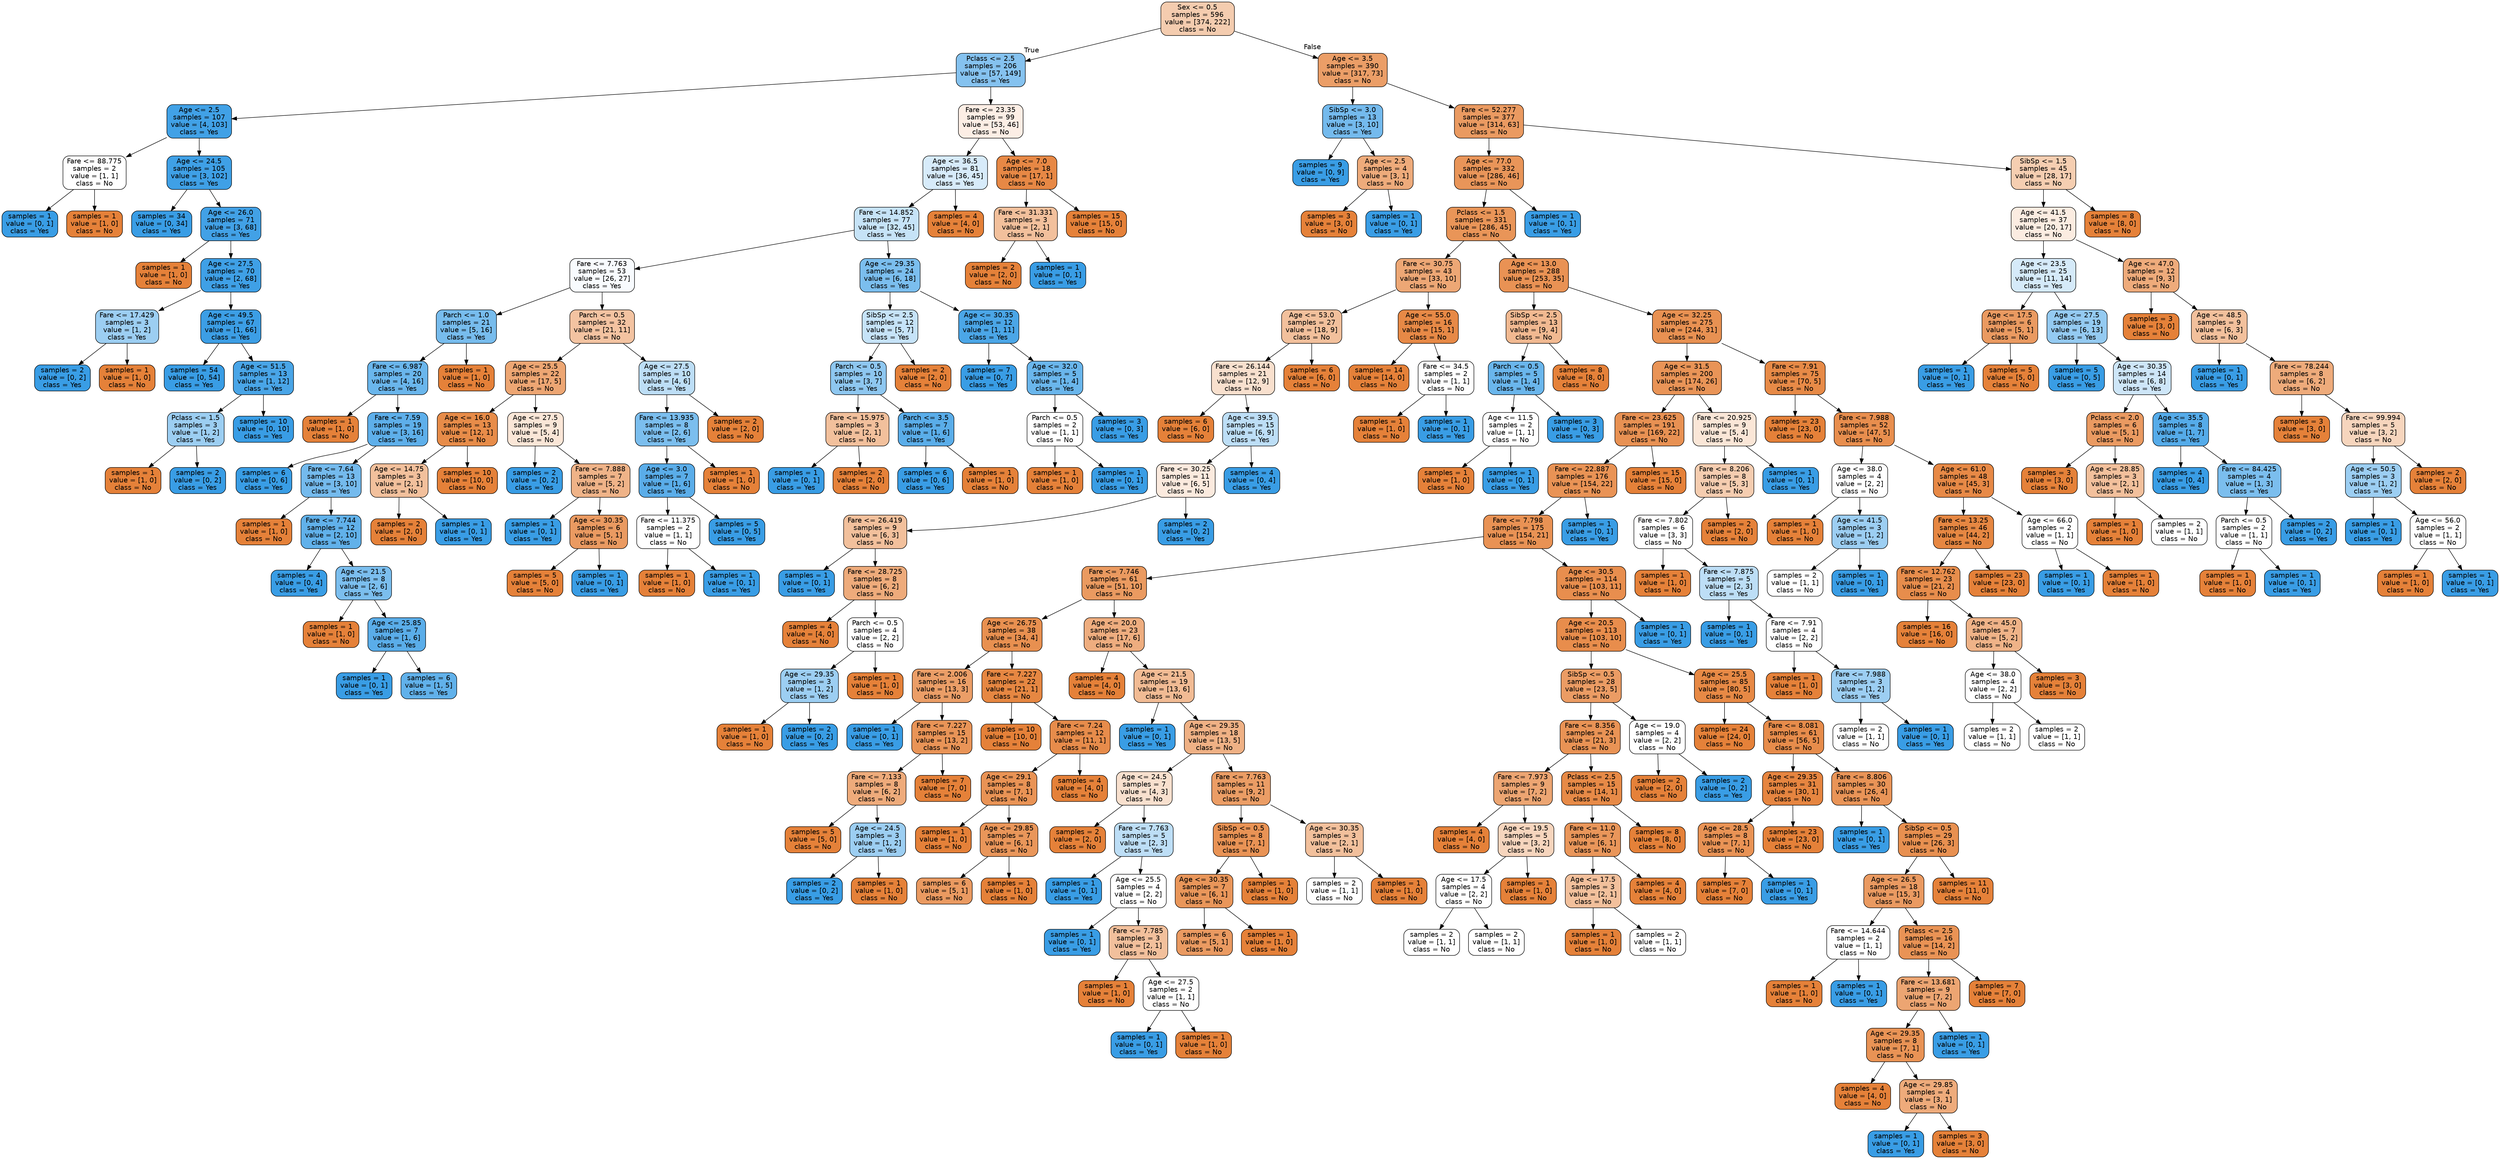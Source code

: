 digraph Tree {
node [shape=box, style="filled, rounded", color="black", fontname=helvetica] ;
edge [fontname=helvetica] ;
0 [label="Sex <= 0.5\nsamples = 596\nvalue = [374, 222]\nclass = No", fillcolor="#f4ccaf"] ;
1 [label="Pclass <= 2.5\nsamples = 206\nvalue = [57, 149]\nclass = Yes", fillcolor="#85c2ef"] ;
0 -> 1 [labeldistance=2.5, labelangle=45, headlabel="True"] ;
2 [label="Age <= 2.5\nsamples = 107\nvalue = [4, 103]\nclass = Yes", fillcolor="#41a1e6"] ;
1 -> 2 ;
3 [label="Fare <= 88.775\nsamples = 2\nvalue = [1, 1]\nclass = No", fillcolor="#ffffff"] ;
2 -> 3 ;
4 [label="samples = 1\nvalue = [0, 1]\nclass = Yes", fillcolor="#399de5"] ;
3 -> 4 ;
5 [label="samples = 1\nvalue = [1, 0]\nclass = No", fillcolor="#e58139"] ;
3 -> 5 ;
6 [label="Age <= 24.5\nsamples = 105\nvalue = [3, 102]\nclass = Yes", fillcolor="#3fa0e6"] ;
2 -> 6 ;
7 [label="samples = 34\nvalue = [0, 34]\nclass = Yes", fillcolor="#399de5"] ;
6 -> 7 ;
8 [label="Age <= 26.0\nsamples = 71\nvalue = [3, 68]\nclass = Yes", fillcolor="#42a1e6"] ;
6 -> 8 ;
9 [label="samples = 1\nvalue = [1, 0]\nclass = No", fillcolor="#e58139"] ;
8 -> 9 ;
10 [label="Age <= 27.5\nsamples = 70\nvalue = [2, 68]\nclass = Yes", fillcolor="#3fa0e6"] ;
8 -> 10 ;
11 [label="Fare <= 17.429\nsamples = 3\nvalue = [1, 2]\nclass = Yes", fillcolor="#9ccef2"] ;
10 -> 11 ;
12 [label="samples = 2\nvalue = [0, 2]\nclass = Yes", fillcolor="#399de5"] ;
11 -> 12 ;
13 [label="samples = 1\nvalue = [1, 0]\nclass = No", fillcolor="#e58139"] ;
11 -> 13 ;
14 [label="Age <= 49.5\nsamples = 67\nvalue = [1, 66]\nclass = Yes", fillcolor="#3c9ee5"] ;
10 -> 14 ;
15 [label="samples = 54\nvalue = [0, 54]\nclass = Yes", fillcolor="#399de5"] ;
14 -> 15 ;
16 [label="Age <= 51.5\nsamples = 13\nvalue = [1, 12]\nclass = Yes", fillcolor="#49a5e7"] ;
14 -> 16 ;
17 [label="Pclass <= 1.5\nsamples = 3\nvalue = [1, 2]\nclass = Yes", fillcolor="#9ccef2"] ;
16 -> 17 ;
18 [label="samples = 1\nvalue = [1, 0]\nclass = No", fillcolor="#e58139"] ;
17 -> 18 ;
19 [label="samples = 2\nvalue = [0, 2]\nclass = Yes", fillcolor="#399de5"] ;
17 -> 19 ;
20 [label="samples = 10\nvalue = [0, 10]\nclass = Yes", fillcolor="#399de5"] ;
16 -> 20 ;
21 [label="Fare <= 23.35\nsamples = 99\nvalue = [53, 46]\nclass = No", fillcolor="#fceee5"] ;
1 -> 21 ;
22 [label="Age <= 36.5\nsamples = 81\nvalue = [36, 45]\nclass = Yes", fillcolor="#d7ebfa"] ;
21 -> 22 ;
23 [label="Fare <= 14.852\nsamples = 77\nvalue = [32, 45]\nclass = Yes", fillcolor="#c6e3f7"] ;
22 -> 23 ;
24 [label="Fare <= 7.763\nsamples = 53\nvalue = [26, 27]\nclass = Yes", fillcolor="#f8fbfe"] ;
23 -> 24 ;
25 [label="Parch <= 1.0\nsamples = 21\nvalue = [5, 16]\nclass = Yes", fillcolor="#77bced"] ;
24 -> 25 ;
26 [label="Fare <= 6.987\nsamples = 20\nvalue = [4, 16]\nclass = Yes", fillcolor="#6ab6ec"] ;
25 -> 26 ;
27 [label="samples = 1\nvalue = [1, 0]\nclass = No", fillcolor="#e58139"] ;
26 -> 27 ;
28 [label="Fare <= 7.59\nsamples = 19\nvalue = [3, 16]\nclass = Yes", fillcolor="#5eafea"] ;
26 -> 28 ;
29 [label="samples = 6\nvalue = [0, 6]\nclass = Yes", fillcolor="#399de5"] ;
28 -> 29 ;
30 [label="Fare <= 7.64\nsamples = 13\nvalue = [3, 10]\nclass = Yes", fillcolor="#74baed"] ;
28 -> 30 ;
31 [label="samples = 1\nvalue = [1, 0]\nclass = No", fillcolor="#e58139"] ;
30 -> 31 ;
32 [label="Fare <= 7.744\nsamples = 12\nvalue = [2, 10]\nclass = Yes", fillcolor="#61b1ea"] ;
30 -> 32 ;
33 [label="samples = 4\nvalue = [0, 4]\nclass = Yes", fillcolor="#399de5"] ;
32 -> 33 ;
34 [label="Age <= 21.5\nsamples = 8\nvalue = [2, 6]\nclass = Yes", fillcolor="#7bbeee"] ;
32 -> 34 ;
35 [label="samples = 1\nvalue = [1, 0]\nclass = No", fillcolor="#e58139"] ;
34 -> 35 ;
36 [label="Age <= 25.85\nsamples = 7\nvalue = [1, 6]\nclass = Yes", fillcolor="#5aade9"] ;
34 -> 36 ;
37 [label="samples = 1\nvalue = [0, 1]\nclass = Yes", fillcolor="#399de5"] ;
36 -> 37 ;
38 [label="samples = 6\nvalue = [1, 5]\nclass = Yes", fillcolor="#61b1ea"] ;
36 -> 38 ;
39 [label="samples = 1\nvalue = [1, 0]\nclass = No", fillcolor="#e58139"] ;
25 -> 39 ;
40 [label="Parch <= 0.5\nsamples = 32\nvalue = [21, 11]\nclass = No", fillcolor="#f3c3a1"] ;
24 -> 40 ;
41 [label="Age <= 25.5\nsamples = 22\nvalue = [17, 5]\nclass = No", fillcolor="#eda673"] ;
40 -> 41 ;
42 [label="Age <= 16.0\nsamples = 13\nvalue = [12, 1]\nclass = No", fillcolor="#e78c49"] ;
41 -> 42 ;
43 [label="Age <= 14.75\nsamples = 3\nvalue = [2, 1]\nclass = No", fillcolor="#f2c09c"] ;
42 -> 43 ;
44 [label="samples = 2\nvalue = [2, 0]\nclass = No", fillcolor="#e58139"] ;
43 -> 44 ;
45 [label="samples = 1\nvalue = [0, 1]\nclass = Yes", fillcolor="#399de5"] ;
43 -> 45 ;
46 [label="samples = 10\nvalue = [10, 0]\nclass = No", fillcolor="#e58139"] ;
42 -> 46 ;
47 [label="Age <= 27.5\nsamples = 9\nvalue = [5, 4]\nclass = No", fillcolor="#fae6d7"] ;
41 -> 47 ;
48 [label="samples = 2\nvalue = [0, 2]\nclass = Yes", fillcolor="#399de5"] ;
47 -> 48 ;
49 [label="Fare <= 7.888\nsamples = 7\nvalue = [5, 2]\nclass = No", fillcolor="#efb388"] ;
47 -> 49 ;
50 [label="samples = 1\nvalue = [0, 1]\nclass = Yes", fillcolor="#399de5"] ;
49 -> 50 ;
51 [label="Age <= 30.35\nsamples = 6\nvalue = [5, 1]\nclass = No", fillcolor="#ea9a61"] ;
49 -> 51 ;
52 [label="samples = 5\nvalue = [5, 0]\nclass = No", fillcolor="#e58139"] ;
51 -> 52 ;
53 [label="samples = 1\nvalue = [0, 1]\nclass = Yes", fillcolor="#399de5"] ;
51 -> 53 ;
54 [label="Age <= 27.5\nsamples = 10\nvalue = [4, 6]\nclass = Yes", fillcolor="#bddef6"] ;
40 -> 54 ;
55 [label="Fare <= 13.935\nsamples = 8\nvalue = [2, 6]\nclass = Yes", fillcolor="#7bbeee"] ;
54 -> 55 ;
56 [label="Age <= 3.0\nsamples = 7\nvalue = [1, 6]\nclass = Yes", fillcolor="#5aade9"] ;
55 -> 56 ;
57 [label="Fare <= 11.375\nsamples = 2\nvalue = [1, 1]\nclass = No", fillcolor="#ffffff"] ;
56 -> 57 ;
58 [label="samples = 1\nvalue = [1, 0]\nclass = No", fillcolor="#e58139"] ;
57 -> 58 ;
59 [label="samples = 1\nvalue = [0, 1]\nclass = Yes", fillcolor="#399de5"] ;
57 -> 59 ;
60 [label="samples = 5\nvalue = [0, 5]\nclass = Yes", fillcolor="#399de5"] ;
56 -> 60 ;
61 [label="samples = 1\nvalue = [1, 0]\nclass = No", fillcolor="#e58139"] ;
55 -> 61 ;
62 [label="samples = 2\nvalue = [2, 0]\nclass = No", fillcolor="#e58139"] ;
54 -> 62 ;
63 [label="Age <= 29.35\nsamples = 24\nvalue = [6, 18]\nclass = Yes", fillcolor="#7bbeee"] ;
23 -> 63 ;
64 [label="SibSp <= 2.5\nsamples = 12\nvalue = [5, 7]\nclass = Yes", fillcolor="#c6e3f8"] ;
63 -> 64 ;
65 [label="Parch <= 0.5\nsamples = 10\nvalue = [3, 7]\nclass = Yes", fillcolor="#8ec7f0"] ;
64 -> 65 ;
66 [label="Fare <= 15.975\nsamples = 3\nvalue = [2, 1]\nclass = No", fillcolor="#f2c09c"] ;
65 -> 66 ;
67 [label="samples = 1\nvalue = [0, 1]\nclass = Yes", fillcolor="#399de5"] ;
66 -> 67 ;
68 [label="samples = 2\nvalue = [2, 0]\nclass = No", fillcolor="#e58139"] ;
66 -> 68 ;
69 [label="Parch <= 3.5\nsamples = 7\nvalue = [1, 6]\nclass = Yes", fillcolor="#5aade9"] ;
65 -> 69 ;
70 [label="samples = 6\nvalue = [0, 6]\nclass = Yes", fillcolor="#399de5"] ;
69 -> 70 ;
71 [label="samples = 1\nvalue = [1, 0]\nclass = No", fillcolor="#e58139"] ;
69 -> 71 ;
72 [label="samples = 2\nvalue = [2, 0]\nclass = No", fillcolor="#e58139"] ;
64 -> 72 ;
73 [label="Age <= 30.35\nsamples = 12\nvalue = [1, 11]\nclass = Yes", fillcolor="#4ba6e7"] ;
63 -> 73 ;
74 [label="samples = 7\nvalue = [0, 7]\nclass = Yes", fillcolor="#399de5"] ;
73 -> 74 ;
75 [label="Age <= 32.0\nsamples = 5\nvalue = [1, 4]\nclass = Yes", fillcolor="#6ab6ec"] ;
73 -> 75 ;
76 [label="Parch <= 0.5\nsamples = 2\nvalue = [1, 1]\nclass = No", fillcolor="#ffffff"] ;
75 -> 76 ;
77 [label="samples = 1\nvalue = [1, 0]\nclass = No", fillcolor="#e58139"] ;
76 -> 77 ;
78 [label="samples = 1\nvalue = [0, 1]\nclass = Yes", fillcolor="#399de5"] ;
76 -> 78 ;
79 [label="samples = 3\nvalue = [0, 3]\nclass = Yes", fillcolor="#399de5"] ;
75 -> 79 ;
80 [label="samples = 4\nvalue = [4, 0]\nclass = No", fillcolor="#e58139"] ;
22 -> 80 ;
81 [label="Age <= 7.0\nsamples = 18\nvalue = [17, 1]\nclass = No", fillcolor="#e78845"] ;
21 -> 81 ;
82 [label="Fare <= 31.331\nsamples = 3\nvalue = [2, 1]\nclass = No", fillcolor="#f2c09c"] ;
81 -> 82 ;
83 [label="samples = 2\nvalue = [2, 0]\nclass = No", fillcolor="#e58139"] ;
82 -> 83 ;
84 [label="samples = 1\nvalue = [0, 1]\nclass = Yes", fillcolor="#399de5"] ;
82 -> 84 ;
85 [label="samples = 15\nvalue = [15, 0]\nclass = No", fillcolor="#e58139"] ;
81 -> 85 ;
86 [label="Age <= 3.5\nsamples = 390\nvalue = [317, 73]\nclass = No", fillcolor="#eb9e67"] ;
0 -> 86 [labeldistance=2.5, labelangle=-45, headlabel="False"] ;
87 [label="SibSp <= 3.0\nsamples = 13\nvalue = [3, 10]\nclass = Yes", fillcolor="#74baed"] ;
86 -> 87 ;
88 [label="samples = 9\nvalue = [0, 9]\nclass = Yes", fillcolor="#399de5"] ;
87 -> 88 ;
89 [label="Age <= 2.5\nsamples = 4\nvalue = [3, 1]\nclass = No", fillcolor="#eeab7b"] ;
87 -> 89 ;
90 [label="samples = 3\nvalue = [3, 0]\nclass = No", fillcolor="#e58139"] ;
89 -> 90 ;
91 [label="samples = 1\nvalue = [0, 1]\nclass = Yes", fillcolor="#399de5"] ;
89 -> 91 ;
92 [label="Fare <= 52.277\nsamples = 377\nvalue = [314, 63]\nclass = No", fillcolor="#ea9a61"] ;
86 -> 92 ;
93 [label="Age <= 77.0\nsamples = 332\nvalue = [286, 46]\nclass = No", fillcolor="#e99559"] ;
92 -> 93 ;
94 [label="Pclass <= 1.5\nsamples = 331\nvalue = [286, 45]\nclass = No", fillcolor="#e99558"] ;
93 -> 94 ;
95 [label="Fare <= 30.75\nsamples = 43\nvalue = [33, 10]\nclass = No", fillcolor="#eda775"] ;
94 -> 95 ;
96 [label="Age <= 53.0\nsamples = 27\nvalue = [18, 9]\nclass = No", fillcolor="#f2c09c"] ;
95 -> 96 ;
97 [label="Fare <= 26.144\nsamples = 21\nvalue = [12, 9]\nclass = No", fillcolor="#f8e0ce"] ;
96 -> 97 ;
98 [label="samples = 6\nvalue = [6, 0]\nclass = No", fillcolor="#e58139"] ;
97 -> 98 ;
99 [label="Age <= 39.5\nsamples = 15\nvalue = [6, 9]\nclass = Yes", fillcolor="#bddef6"] ;
97 -> 99 ;
100 [label="Fare <= 30.25\nsamples = 11\nvalue = [6, 5]\nclass = No", fillcolor="#fbeade"] ;
99 -> 100 ;
101 [label="Fare <= 26.419\nsamples = 9\nvalue = [6, 3]\nclass = No", fillcolor="#f2c09c"] ;
100 -> 101 ;
102 [label="samples = 1\nvalue = [0, 1]\nclass = Yes", fillcolor="#399de5"] ;
101 -> 102 ;
103 [label="Fare <= 28.725\nsamples = 8\nvalue = [6, 2]\nclass = No", fillcolor="#eeab7b"] ;
101 -> 103 ;
104 [label="samples = 4\nvalue = [4, 0]\nclass = No", fillcolor="#e58139"] ;
103 -> 104 ;
105 [label="Parch <= 0.5\nsamples = 4\nvalue = [2, 2]\nclass = No", fillcolor="#ffffff"] ;
103 -> 105 ;
106 [label="Age <= 29.35\nsamples = 3\nvalue = [1, 2]\nclass = Yes", fillcolor="#9ccef2"] ;
105 -> 106 ;
107 [label="samples = 1\nvalue = [1, 0]\nclass = No", fillcolor="#e58139"] ;
106 -> 107 ;
108 [label="samples = 2\nvalue = [0, 2]\nclass = Yes", fillcolor="#399de5"] ;
106 -> 108 ;
109 [label="samples = 1\nvalue = [1, 0]\nclass = No", fillcolor="#e58139"] ;
105 -> 109 ;
110 [label="samples = 2\nvalue = [0, 2]\nclass = Yes", fillcolor="#399de5"] ;
100 -> 110 ;
111 [label="samples = 4\nvalue = [0, 4]\nclass = Yes", fillcolor="#399de5"] ;
99 -> 111 ;
112 [label="samples = 6\nvalue = [6, 0]\nclass = No", fillcolor="#e58139"] ;
96 -> 112 ;
113 [label="Age <= 55.0\nsamples = 16\nvalue = [15, 1]\nclass = No", fillcolor="#e78946"] ;
95 -> 113 ;
114 [label="samples = 14\nvalue = [14, 0]\nclass = No", fillcolor="#e58139"] ;
113 -> 114 ;
115 [label="Fare <= 34.5\nsamples = 2\nvalue = [1, 1]\nclass = No", fillcolor="#ffffff"] ;
113 -> 115 ;
116 [label="samples = 1\nvalue = [1, 0]\nclass = No", fillcolor="#e58139"] ;
115 -> 116 ;
117 [label="samples = 1\nvalue = [0, 1]\nclass = Yes", fillcolor="#399de5"] ;
115 -> 117 ;
118 [label="Age <= 13.0\nsamples = 288\nvalue = [253, 35]\nclass = No", fillcolor="#e99254"] ;
94 -> 118 ;
119 [label="SibSp <= 2.5\nsamples = 13\nvalue = [9, 4]\nclass = No", fillcolor="#f1b991"] ;
118 -> 119 ;
120 [label="Parch <= 0.5\nsamples = 5\nvalue = [1, 4]\nclass = Yes", fillcolor="#6ab6ec"] ;
119 -> 120 ;
121 [label="Age <= 11.5\nsamples = 2\nvalue = [1, 1]\nclass = No", fillcolor="#ffffff"] ;
120 -> 121 ;
122 [label="samples = 1\nvalue = [1, 0]\nclass = No", fillcolor="#e58139"] ;
121 -> 122 ;
123 [label="samples = 1\nvalue = [0, 1]\nclass = Yes", fillcolor="#399de5"] ;
121 -> 123 ;
124 [label="samples = 3\nvalue = [0, 3]\nclass = Yes", fillcolor="#399de5"] ;
120 -> 124 ;
125 [label="samples = 8\nvalue = [8, 0]\nclass = No", fillcolor="#e58139"] ;
119 -> 125 ;
126 [label="Age <= 32.25\nsamples = 275\nvalue = [244, 31]\nclass = No", fillcolor="#e89152"] ;
118 -> 126 ;
127 [label="Age <= 31.5\nsamples = 200\nvalue = [174, 26]\nclass = No", fillcolor="#e99457"] ;
126 -> 127 ;
128 [label="Fare <= 23.625\nsamples = 191\nvalue = [169, 22]\nclass = No", fillcolor="#e89153"] ;
127 -> 128 ;
129 [label="Fare <= 22.887\nsamples = 176\nvalue = [154, 22]\nclass = No", fillcolor="#e99355"] ;
128 -> 129 ;
130 [label="Fare <= 7.798\nsamples = 175\nvalue = [154, 21]\nclass = No", fillcolor="#e99254"] ;
129 -> 130 ;
131 [label="Fare <= 7.746\nsamples = 61\nvalue = [51, 10]\nclass = No", fillcolor="#ea9a60"] ;
130 -> 131 ;
132 [label="Age <= 26.75\nsamples = 38\nvalue = [34, 4]\nclass = No", fillcolor="#e89050"] ;
131 -> 132 ;
133 [label="Fare <= 2.006\nsamples = 16\nvalue = [13, 3]\nclass = No", fillcolor="#eb9e67"] ;
132 -> 133 ;
134 [label="samples = 1\nvalue = [0, 1]\nclass = Yes", fillcolor="#399de5"] ;
133 -> 134 ;
135 [label="Fare <= 7.227\nsamples = 15\nvalue = [13, 2]\nclass = No", fillcolor="#e99457"] ;
133 -> 135 ;
136 [label="Fare <= 7.133\nsamples = 8\nvalue = [6, 2]\nclass = No", fillcolor="#eeab7b"] ;
135 -> 136 ;
137 [label="samples = 5\nvalue = [5, 0]\nclass = No", fillcolor="#e58139"] ;
136 -> 137 ;
138 [label="Age <= 24.5\nsamples = 3\nvalue = [1, 2]\nclass = Yes", fillcolor="#9ccef2"] ;
136 -> 138 ;
139 [label="samples = 2\nvalue = [0, 2]\nclass = Yes", fillcolor="#399de5"] ;
138 -> 139 ;
140 [label="samples = 1\nvalue = [1, 0]\nclass = No", fillcolor="#e58139"] ;
138 -> 140 ;
141 [label="samples = 7\nvalue = [7, 0]\nclass = No", fillcolor="#e58139"] ;
135 -> 141 ;
142 [label="Fare <= 7.227\nsamples = 22\nvalue = [21, 1]\nclass = No", fillcolor="#e68742"] ;
132 -> 142 ;
143 [label="samples = 10\nvalue = [10, 0]\nclass = No", fillcolor="#e58139"] ;
142 -> 143 ;
144 [label="Fare <= 7.24\nsamples = 12\nvalue = [11, 1]\nclass = No", fillcolor="#e78c4b"] ;
142 -> 144 ;
145 [label="Age <= 29.1\nsamples = 8\nvalue = [7, 1]\nclass = No", fillcolor="#e99355"] ;
144 -> 145 ;
146 [label="samples = 1\nvalue = [1, 0]\nclass = No", fillcolor="#e58139"] ;
145 -> 146 ;
147 [label="Age <= 29.85\nsamples = 7\nvalue = [6, 1]\nclass = No", fillcolor="#e9965a"] ;
145 -> 147 ;
148 [label="samples = 6\nvalue = [5, 1]\nclass = No", fillcolor="#ea9a61"] ;
147 -> 148 ;
149 [label="samples = 1\nvalue = [1, 0]\nclass = No", fillcolor="#e58139"] ;
147 -> 149 ;
150 [label="samples = 4\nvalue = [4, 0]\nclass = No", fillcolor="#e58139"] ;
144 -> 150 ;
151 [label="Age <= 20.0\nsamples = 23\nvalue = [17, 6]\nclass = No", fillcolor="#eead7f"] ;
131 -> 151 ;
152 [label="samples = 4\nvalue = [4, 0]\nclass = No", fillcolor="#e58139"] ;
151 -> 152 ;
153 [label="Age <= 21.5\nsamples = 19\nvalue = [13, 6]\nclass = No", fillcolor="#f1bb94"] ;
151 -> 153 ;
154 [label="samples = 1\nvalue = [0, 1]\nclass = Yes", fillcolor="#399de5"] ;
153 -> 154 ;
155 [label="Age <= 29.35\nsamples = 18\nvalue = [13, 5]\nclass = No", fillcolor="#efb185"] ;
153 -> 155 ;
156 [label="Age <= 24.5\nsamples = 7\nvalue = [4, 3]\nclass = No", fillcolor="#f8e0ce"] ;
155 -> 156 ;
157 [label="samples = 2\nvalue = [2, 0]\nclass = No", fillcolor="#e58139"] ;
156 -> 157 ;
158 [label="Fare <= 7.763\nsamples = 5\nvalue = [2, 3]\nclass = Yes", fillcolor="#bddef6"] ;
156 -> 158 ;
159 [label="samples = 1\nvalue = [0, 1]\nclass = Yes", fillcolor="#399de5"] ;
158 -> 159 ;
160 [label="Age <= 25.5\nsamples = 4\nvalue = [2, 2]\nclass = No", fillcolor="#ffffff"] ;
158 -> 160 ;
161 [label="samples = 1\nvalue = [0, 1]\nclass = Yes", fillcolor="#399de5"] ;
160 -> 161 ;
162 [label="Fare <= 7.785\nsamples = 3\nvalue = [2, 1]\nclass = No", fillcolor="#f2c09c"] ;
160 -> 162 ;
163 [label="samples = 1\nvalue = [1, 0]\nclass = No", fillcolor="#e58139"] ;
162 -> 163 ;
164 [label="Age <= 27.5\nsamples = 2\nvalue = [1, 1]\nclass = No", fillcolor="#ffffff"] ;
162 -> 164 ;
165 [label="samples = 1\nvalue = [0, 1]\nclass = Yes", fillcolor="#399de5"] ;
164 -> 165 ;
166 [label="samples = 1\nvalue = [1, 0]\nclass = No", fillcolor="#e58139"] ;
164 -> 166 ;
167 [label="Fare <= 7.763\nsamples = 11\nvalue = [9, 2]\nclass = No", fillcolor="#eb9d65"] ;
155 -> 167 ;
168 [label="SibSp <= 0.5\nsamples = 8\nvalue = [7, 1]\nclass = No", fillcolor="#e99355"] ;
167 -> 168 ;
169 [label="Age <= 30.35\nsamples = 7\nvalue = [6, 1]\nclass = No", fillcolor="#e9965a"] ;
168 -> 169 ;
170 [label="samples = 6\nvalue = [5, 1]\nclass = No", fillcolor="#ea9a61"] ;
169 -> 170 ;
171 [label="samples = 1\nvalue = [1, 0]\nclass = No", fillcolor="#e58139"] ;
169 -> 171 ;
172 [label="samples = 1\nvalue = [1, 0]\nclass = No", fillcolor="#e58139"] ;
168 -> 172 ;
173 [label="Age <= 30.35\nsamples = 3\nvalue = [2, 1]\nclass = No", fillcolor="#f2c09c"] ;
167 -> 173 ;
174 [label="samples = 2\nvalue = [1, 1]\nclass = No", fillcolor="#ffffff"] ;
173 -> 174 ;
175 [label="samples = 1\nvalue = [1, 0]\nclass = No", fillcolor="#e58139"] ;
173 -> 175 ;
176 [label="Age <= 30.5\nsamples = 114\nvalue = [103, 11]\nclass = No", fillcolor="#e88e4e"] ;
130 -> 176 ;
177 [label="Age <= 20.5\nsamples = 113\nvalue = [103, 10]\nclass = No", fillcolor="#e88d4c"] ;
176 -> 177 ;
178 [label="SibSp <= 0.5\nsamples = 28\nvalue = [23, 5]\nclass = No", fillcolor="#eb9c64"] ;
177 -> 178 ;
179 [label="Fare <= 8.356\nsamples = 24\nvalue = [21, 3]\nclass = No", fillcolor="#e99355"] ;
178 -> 179 ;
180 [label="Fare <= 7.973\nsamples = 9\nvalue = [7, 2]\nclass = No", fillcolor="#eca572"] ;
179 -> 180 ;
181 [label="samples = 4\nvalue = [4, 0]\nclass = No", fillcolor="#e58139"] ;
180 -> 181 ;
182 [label="Age <= 19.5\nsamples = 5\nvalue = [3, 2]\nclass = No", fillcolor="#f6d5bd"] ;
180 -> 182 ;
183 [label="Age <= 17.5\nsamples = 4\nvalue = [2, 2]\nclass = No", fillcolor="#ffffff"] ;
182 -> 183 ;
184 [label="samples = 2\nvalue = [1, 1]\nclass = No", fillcolor="#ffffff"] ;
183 -> 184 ;
185 [label="samples = 2\nvalue = [1, 1]\nclass = No", fillcolor="#ffffff"] ;
183 -> 185 ;
186 [label="samples = 1\nvalue = [1, 0]\nclass = No", fillcolor="#e58139"] ;
182 -> 186 ;
187 [label="Pclass <= 2.5\nsamples = 15\nvalue = [14, 1]\nclass = No", fillcolor="#e78a47"] ;
179 -> 187 ;
188 [label="Fare <= 11.0\nsamples = 7\nvalue = [6, 1]\nclass = No", fillcolor="#e9965a"] ;
187 -> 188 ;
189 [label="Age <= 17.5\nsamples = 3\nvalue = [2, 1]\nclass = No", fillcolor="#f2c09c"] ;
188 -> 189 ;
190 [label="samples = 1\nvalue = [1, 0]\nclass = No", fillcolor="#e58139"] ;
189 -> 190 ;
191 [label="samples = 2\nvalue = [1, 1]\nclass = No", fillcolor="#ffffff"] ;
189 -> 191 ;
192 [label="samples = 4\nvalue = [4, 0]\nclass = No", fillcolor="#e58139"] ;
188 -> 192 ;
193 [label="samples = 8\nvalue = [8, 0]\nclass = No", fillcolor="#e58139"] ;
187 -> 193 ;
194 [label="Age <= 19.0\nsamples = 4\nvalue = [2, 2]\nclass = No", fillcolor="#ffffff"] ;
178 -> 194 ;
195 [label="samples = 2\nvalue = [2, 0]\nclass = No", fillcolor="#e58139"] ;
194 -> 195 ;
196 [label="samples = 2\nvalue = [0, 2]\nclass = Yes", fillcolor="#399de5"] ;
194 -> 196 ;
197 [label="Age <= 25.5\nsamples = 85\nvalue = [80, 5]\nclass = No", fillcolor="#e78945"] ;
177 -> 197 ;
198 [label="samples = 24\nvalue = [24, 0]\nclass = No", fillcolor="#e58139"] ;
197 -> 198 ;
199 [label="Fare <= 8.081\nsamples = 61\nvalue = [56, 5]\nclass = No", fillcolor="#e78c4b"] ;
197 -> 199 ;
200 [label="Age <= 29.35\nsamples = 31\nvalue = [30, 1]\nclass = No", fillcolor="#e68540"] ;
199 -> 200 ;
201 [label="Age <= 28.5\nsamples = 8\nvalue = [7, 1]\nclass = No", fillcolor="#e99355"] ;
200 -> 201 ;
202 [label="samples = 7\nvalue = [7, 0]\nclass = No", fillcolor="#e58139"] ;
201 -> 202 ;
203 [label="samples = 1\nvalue = [0, 1]\nclass = Yes", fillcolor="#399de5"] ;
201 -> 203 ;
204 [label="samples = 23\nvalue = [23, 0]\nclass = No", fillcolor="#e58139"] ;
200 -> 204 ;
205 [label="Fare <= 8.806\nsamples = 30\nvalue = [26, 4]\nclass = No", fillcolor="#e99457"] ;
199 -> 205 ;
206 [label="samples = 1\nvalue = [0, 1]\nclass = Yes", fillcolor="#399de5"] ;
205 -> 206 ;
207 [label="SibSp <= 0.5\nsamples = 29\nvalue = [26, 3]\nclass = No", fillcolor="#e89050"] ;
205 -> 207 ;
208 [label="Age <= 26.5\nsamples = 18\nvalue = [15, 3]\nclass = No", fillcolor="#ea9a61"] ;
207 -> 208 ;
209 [label="Fare <= 14.644\nsamples = 2\nvalue = [1, 1]\nclass = No", fillcolor="#ffffff"] ;
208 -> 209 ;
210 [label="samples = 1\nvalue = [1, 0]\nclass = No", fillcolor="#e58139"] ;
209 -> 210 ;
211 [label="samples = 1\nvalue = [0, 1]\nclass = Yes", fillcolor="#399de5"] ;
209 -> 211 ;
212 [label="Pclass <= 2.5\nsamples = 16\nvalue = [14, 2]\nclass = No", fillcolor="#e99355"] ;
208 -> 212 ;
213 [label="Fare <= 13.681\nsamples = 9\nvalue = [7, 2]\nclass = No", fillcolor="#eca572"] ;
212 -> 213 ;
214 [label="Age <= 29.35\nsamples = 8\nvalue = [7, 1]\nclass = No", fillcolor="#e99355"] ;
213 -> 214 ;
215 [label="samples = 4\nvalue = [4, 0]\nclass = No", fillcolor="#e58139"] ;
214 -> 215 ;
216 [label="Age <= 29.85\nsamples = 4\nvalue = [3, 1]\nclass = No", fillcolor="#eeab7b"] ;
214 -> 216 ;
217 [label="samples = 1\nvalue = [0, 1]\nclass = Yes", fillcolor="#399de5"] ;
216 -> 217 ;
218 [label="samples = 3\nvalue = [3, 0]\nclass = No", fillcolor="#e58139"] ;
216 -> 218 ;
219 [label="samples = 1\nvalue = [0, 1]\nclass = Yes", fillcolor="#399de5"] ;
213 -> 219 ;
220 [label="samples = 7\nvalue = [7, 0]\nclass = No", fillcolor="#e58139"] ;
212 -> 220 ;
221 [label="samples = 11\nvalue = [11, 0]\nclass = No", fillcolor="#e58139"] ;
207 -> 221 ;
222 [label="samples = 1\nvalue = [0, 1]\nclass = Yes", fillcolor="#399de5"] ;
176 -> 222 ;
223 [label="samples = 1\nvalue = [0, 1]\nclass = Yes", fillcolor="#399de5"] ;
129 -> 223 ;
224 [label="samples = 15\nvalue = [15, 0]\nclass = No", fillcolor="#e58139"] ;
128 -> 224 ;
225 [label="Fare <= 20.925\nsamples = 9\nvalue = [5, 4]\nclass = No", fillcolor="#fae6d7"] ;
127 -> 225 ;
226 [label="Fare <= 8.206\nsamples = 8\nvalue = [5, 3]\nclass = No", fillcolor="#f5cdb0"] ;
225 -> 226 ;
227 [label="Fare <= 7.802\nsamples = 6\nvalue = [3, 3]\nclass = No", fillcolor="#ffffff"] ;
226 -> 227 ;
228 [label="samples = 1\nvalue = [1, 0]\nclass = No", fillcolor="#e58139"] ;
227 -> 228 ;
229 [label="Fare <= 7.875\nsamples = 5\nvalue = [2, 3]\nclass = Yes", fillcolor="#bddef6"] ;
227 -> 229 ;
230 [label="samples = 1\nvalue = [0, 1]\nclass = Yes", fillcolor="#399de5"] ;
229 -> 230 ;
231 [label="Fare <= 7.91\nsamples = 4\nvalue = [2, 2]\nclass = No", fillcolor="#ffffff"] ;
229 -> 231 ;
232 [label="samples = 1\nvalue = [1, 0]\nclass = No", fillcolor="#e58139"] ;
231 -> 232 ;
233 [label="Fare <= 7.988\nsamples = 3\nvalue = [1, 2]\nclass = Yes", fillcolor="#9ccef2"] ;
231 -> 233 ;
234 [label="samples = 2\nvalue = [1, 1]\nclass = No", fillcolor="#ffffff"] ;
233 -> 234 ;
235 [label="samples = 1\nvalue = [0, 1]\nclass = Yes", fillcolor="#399de5"] ;
233 -> 235 ;
236 [label="samples = 2\nvalue = [2, 0]\nclass = No", fillcolor="#e58139"] ;
226 -> 236 ;
237 [label="samples = 1\nvalue = [0, 1]\nclass = Yes", fillcolor="#399de5"] ;
225 -> 237 ;
238 [label="Fare <= 7.91\nsamples = 75\nvalue = [70, 5]\nclass = No", fillcolor="#e78a47"] ;
126 -> 238 ;
239 [label="samples = 23\nvalue = [23, 0]\nclass = No", fillcolor="#e58139"] ;
238 -> 239 ;
240 [label="Fare <= 7.988\nsamples = 52\nvalue = [47, 5]\nclass = No", fillcolor="#e88e4e"] ;
238 -> 240 ;
241 [label="Age <= 38.0\nsamples = 4\nvalue = [2, 2]\nclass = No", fillcolor="#ffffff"] ;
240 -> 241 ;
242 [label="samples = 1\nvalue = [1, 0]\nclass = No", fillcolor="#e58139"] ;
241 -> 242 ;
243 [label="Age <= 41.5\nsamples = 3\nvalue = [1, 2]\nclass = Yes", fillcolor="#9ccef2"] ;
241 -> 243 ;
244 [label="samples = 2\nvalue = [1, 1]\nclass = No", fillcolor="#ffffff"] ;
243 -> 244 ;
245 [label="samples = 1\nvalue = [0, 1]\nclass = Yes", fillcolor="#399de5"] ;
243 -> 245 ;
246 [label="Age <= 61.0\nsamples = 48\nvalue = [45, 3]\nclass = No", fillcolor="#e78946"] ;
240 -> 246 ;
247 [label="Fare <= 13.25\nsamples = 46\nvalue = [44, 2]\nclass = No", fillcolor="#e68742"] ;
246 -> 247 ;
248 [label="Fare <= 12.762\nsamples = 23\nvalue = [21, 2]\nclass = No", fillcolor="#e78d4c"] ;
247 -> 248 ;
249 [label="samples = 16\nvalue = [16, 0]\nclass = No", fillcolor="#e58139"] ;
248 -> 249 ;
250 [label="Age <= 45.0\nsamples = 7\nvalue = [5, 2]\nclass = No", fillcolor="#efb388"] ;
248 -> 250 ;
251 [label="Age <= 38.0\nsamples = 4\nvalue = [2, 2]\nclass = No", fillcolor="#ffffff"] ;
250 -> 251 ;
252 [label="samples = 2\nvalue = [1, 1]\nclass = No", fillcolor="#ffffff"] ;
251 -> 252 ;
253 [label="samples = 2\nvalue = [1, 1]\nclass = No", fillcolor="#ffffff"] ;
251 -> 253 ;
254 [label="samples = 3\nvalue = [3, 0]\nclass = No", fillcolor="#e58139"] ;
250 -> 254 ;
255 [label="samples = 23\nvalue = [23, 0]\nclass = No", fillcolor="#e58139"] ;
247 -> 255 ;
256 [label="Age <= 66.0\nsamples = 2\nvalue = [1, 1]\nclass = No", fillcolor="#ffffff"] ;
246 -> 256 ;
257 [label="samples = 1\nvalue = [0, 1]\nclass = Yes", fillcolor="#399de5"] ;
256 -> 257 ;
258 [label="samples = 1\nvalue = [1, 0]\nclass = No", fillcolor="#e58139"] ;
256 -> 258 ;
259 [label="samples = 1\nvalue = [0, 1]\nclass = Yes", fillcolor="#399de5"] ;
93 -> 259 ;
260 [label="SibSp <= 1.5\nsamples = 45\nvalue = [28, 17]\nclass = No", fillcolor="#f5ceb1"] ;
92 -> 260 ;
261 [label="Age <= 41.5\nsamples = 37\nvalue = [20, 17]\nclass = No", fillcolor="#fbece1"] ;
260 -> 261 ;
262 [label="Age <= 23.5\nsamples = 25\nvalue = [11, 14]\nclass = Yes", fillcolor="#d5eaf9"] ;
261 -> 262 ;
263 [label="Age <= 17.5\nsamples = 6\nvalue = [5, 1]\nclass = No", fillcolor="#ea9a61"] ;
262 -> 263 ;
264 [label="samples = 1\nvalue = [0, 1]\nclass = Yes", fillcolor="#399de5"] ;
263 -> 264 ;
265 [label="samples = 5\nvalue = [5, 0]\nclass = No", fillcolor="#e58139"] ;
263 -> 265 ;
266 [label="Age <= 27.5\nsamples = 19\nvalue = [6, 13]\nclass = Yes", fillcolor="#94caf1"] ;
262 -> 266 ;
267 [label="samples = 5\nvalue = [0, 5]\nclass = Yes", fillcolor="#399de5"] ;
266 -> 267 ;
268 [label="Age <= 30.35\nsamples = 14\nvalue = [6, 8]\nclass = Yes", fillcolor="#cee6f8"] ;
266 -> 268 ;
269 [label="Pclass <= 2.0\nsamples = 6\nvalue = [5, 1]\nclass = No", fillcolor="#ea9a61"] ;
268 -> 269 ;
270 [label="samples = 3\nvalue = [3, 0]\nclass = No", fillcolor="#e58139"] ;
269 -> 270 ;
271 [label="Age <= 28.85\nsamples = 3\nvalue = [2, 1]\nclass = No", fillcolor="#f2c09c"] ;
269 -> 271 ;
272 [label="samples = 1\nvalue = [1, 0]\nclass = No", fillcolor="#e58139"] ;
271 -> 272 ;
273 [label="samples = 2\nvalue = [1, 1]\nclass = No", fillcolor="#ffffff"] ;
271 -> 273 ;
274 [label="Age <= 35.5\nsamples = 8\nvalue = [1, 7]\nclass = Yes", fillcolor="#55abe9"] ;
268 -> 274 ;
275 [label="samples = 4\nvalue = [0, 4]\nclass = Yes", fillcolor="#399de5"] ;
274 -> 275 ;
276 [label="Fare <= 84.425\nsamples = 4\nvalue = [1, 3]\nclass = Yes", fillcolor="#7bbeee"] ;
274 -> 276 ;
277 [label="Parch <= 0.5\nsamples = 2\nvalue = [1, 1]\nclass = No", fillcolor="#ffffff"] ;
276 -> 277 ;
278 [label="samples = 1\nvalue = [1, 0]\nclass = No", fillcolor="#e58139"] ;
277 -> 278 ;
279 [label="samples = 1\nvalue = [0, 1]\nclass = Yes", fillcolor="#399de5"] ;
277 -> 279 ;
280 [label="samples = 2\nvalue = [0, 2]\nclass = Yes", fillcolor="#399de5"] ;
276 -> 280 ;
281 [label="Age <= 47.0\nsamples = 12\nvalue = [9, 3]\nclass = No", fillcolor="#eeab7b"] ;
261 -> 281 ;
282 [label="samples = 3\nvalue = [3, 0]\nclass = No", fillcolor="#e58139"] ;
281 -> 282 ;
283 [label="Age <= 48.5\nsamples = 9\nvalue = [6, 3]\nclass = No", fillcolor="#f2c09c"] ;
281 -> 283 ;
284 [label="samples = 1\nvalue = [0, 1]\nclass = Yes", fillcolor="#399de5"] ;
283 -> 284 ;
285 [label="Fare <= 78.244\nsamples = 8\nvalue = [6, 2]\nclass = No", fillcolor="#eeab7b"] ;
283 -> 285 ;
286 [label="samples = 3\nvalue = [3, 0]\nclass = No", fillcolor="#e58139"] ;
285 -> 286 ;
287 [label="Fare <= 99.994\nsamples = 5\nvalue = [3, 2]\nclass = No", fillcolor="#f6d5bd"] ;
285 -> 287 ;
288 [label="Age <= 50.5\nsamples = 3\nvalue = [1, 2]\nclass = Yes", fillcolor="#9ccef2"] ;
287 -> 288 ;
289 [label="samples = 1\nvalue = [0, 1]\nclass = Yes", fillcolor="#399de5"] ;
288 -> 289 ;
290 [label="Age <= 56.0\nsamples = 2\nvalue = [1, 1]\nclass = No", fillcolor="#ffffff"] ;
288 -> 290 ;
291 [label="samples = 1\nvalue = [1, 0]\nclass = No", fillcolor="#e58139"] ;
290 -> 291 ;
292 [label="samples = 1\nvalue = [0, 1]\nclass = Yes", fillcolor="#399de5"] ;
290 -> 292 ;
293 [label="samples = 2\nvalue = [2, 0]\nclass = No", fillcolor="#e58139"] ;
287 -> 293 ;
294 [label="samples = 8\nvalue = [8, 0]\nclass = No", fillcolor="#e58139"] ;
260 -> 294 ;
}